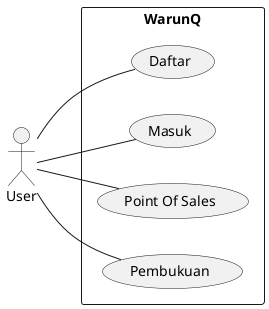 @startuml
left to right direction
skinparam packageStyle rectangle

actor User
rectangle "WarunQ" {
    usecase Daftar
    usecase Masuk
    usecase "Point Of Sales" as POS
    usecase Pembukuan
}
User -- Daftar
User -- Masuk
User -- POS
User -- Pembukuan
@enduml
